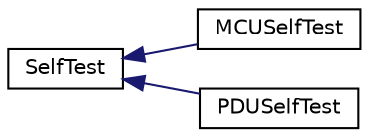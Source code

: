digraph "Graphical Class Hierarchy"
{
 // LATEX_PDF_SIZE
  edge [fontname="Helvetica",fontsize="10",labelfontname="Helvetica",labelfontsize="10"];
  node [fontname="Helvetica",fontsize="10",shape=record];
  rankdir="LR";
  Node0 [label="SelfTest",height=0.2,width=0.4,color="black", fillcolor="white", style="filled",URL="$class_self_test.html",tooltip=" "];
  Node0 -> Node1 [dir="back",color="midnightblue",fontsize="10",style="solid",fontname="Helvetica"];
  Node1 [label="MCUSelfTest",height=0.2,width=0.4,color="black", fillcolor="white", style="filled",URL="$class_m_c_u_self_test.html",tooltip=" "];
  Node0 -> Node2 [dir="back",color="midnightblue",fontsize="10",style="solid",fontname="Helvetica"];
  Node2 [label="PDUSelfTest",height=0.2,width=0.4,color="black", fillcolor="white", style="filled",URL="$class_p_d_u_self_test.html",tooltip=" "];
}
